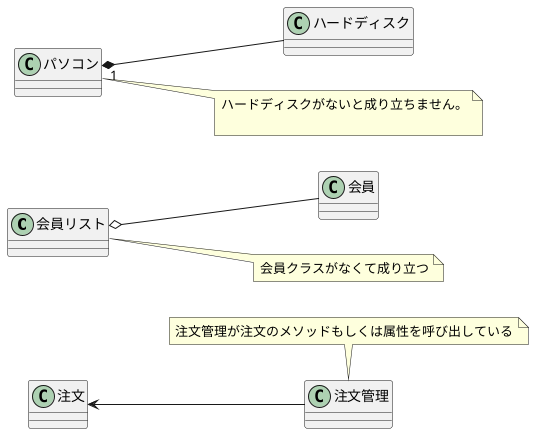 @startuml UC関連
    ' left to right direction
    ' class 会社{}
    ' class 社員{}
    ' 会社 --> 社員:雇う
    ' 会社 "1" --"*" 社員
    ' note top of 会社:雇用者
    ' note top of 社員:従業員

    left to right direction
    会員リスト o-- 会員
    note right of 会員リスト
    会員クラスがなくて成り立つ
    end note
    
    left to right direction
パソコン "1" *-- ハードディスク
note right of パソコン
ハードディスクがないと成り立ちません。

end note

left to right direction
注文 <-- 注文管理
note top of 注文管理
注文管理が注文のメソッドもしくは属性を呼び出している
end note


@enduml